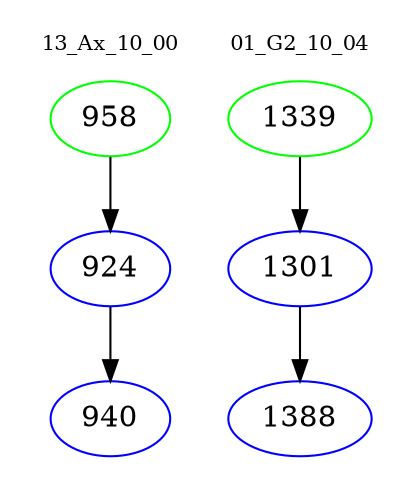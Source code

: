digraph{
subgraph cluster_0 {
color = white
label = "13_Ax_10_00";
fontsize=10;
T0_958 [label="958", color="green"]
T0_958 -> T0_924 [color="black"]
T0_924 [label="924", color="blue"]
T0_924 -> T0_940 [color="black"]
T0_940 [label="940", color="blue"]
}
subgraph cluster_1 {
color = white
label = "01_G2_10_04";
fontsize=10;
T1_1339 [label="1339", color="green"]
T1_1339 -> T1_1301 [color="black"]
T1_1301 [label="1301", color="blue"]
T1_1301 -> T1_1388 [color="black"]
T1_1388 [label="1388", color="blue"]
}
}
